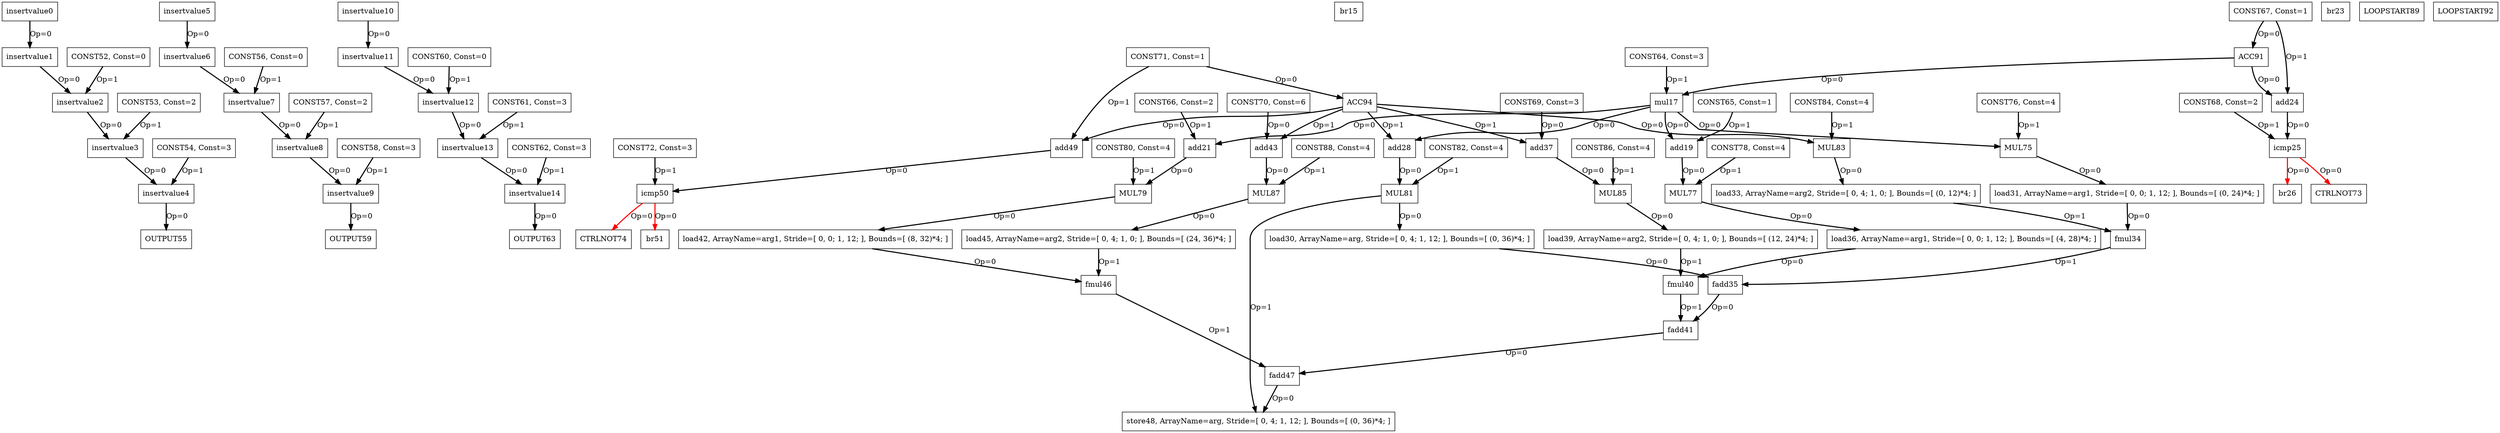 Digraph G {
insertvalue0[label = "insertvalue0", shape = box, color = black];
insertvalue1[label = "insertvalue1", shape = box, color = black];
insertvalue2[label = "insertvalue2", shape = box, color = black];
insertvalue3[label = "insertvalue3", shape = box, color = black];
insertvalue4[label = "insertvalue4", shape = box, color = black];
insertvalue5[label = "insertvalue5", shape = box, color = black];
insertvalue6[label = "insertvalue6", shape = box, color = black];
insertvalue7[label = "insertvalue7", shape = box, color = black];
insertvalue8[label = "insertvalue8", shape = box, color = black];
insertvalue9[label = "insertvalue9", shape = box, color = black];
insertvalue10[label = "insertvalue10", shape = box, color = black];
insertvalue11[label = "insertvalue11", shape = box, color = black];
insertvalue12[label = "insertvalue12", shape = box, color = black];
insertvalue13[label = "insertvalue13", shape = box, color = black];
insertvalue14[label = "insertvalue14", shape = box, color = black];
br15[label = "br15", shape = box, color = black];
mul17[label = "mul17", shape = box, color = black];
add19[label = "add19", shape = box, color = black];
add21[label = "add21", shape = box, color = black];
br23[label = "br23", shape = box, color = black];
add24[label = "add24", shape = box, color = black];
icmp25[label = "icmp25", shape = box, color = black];
br26[label = "br26", shape = box, color = black];
add28[label = "add28", shape = box, color = black];
load30[label = "load30, ArrayName=arg, Stride=[ 0, 4; 1, 12; ], Bounds=[ (0, 36)*4; ]", shape = box, color = black];
load31[label = "load31, ArrayName=arg1, Stride=[ 0, 0; 1, 12; ], Bounds=[ (0, 24)*4; ]", shape = box, color = black];
load33[label = "load33, ArrayName=arg2, Stride=[ 0, 4; 1, 0; ], Bounds=[ (0, 12)*4; ]", shape = box, color = black];
fmul34[label = "fmul34", shape = box, color = black];
fadd35[label = "fadd35", shape = box, color = black];
load36[label = "load36, ArrayName=arg1, Stride=[ 0, 0; 1, 12; ], Bounds=[ (4, 28)*4; ]", shape = box, color = black];
add37[label = "add37", shape = box, color = black];
load39[label = "load39, ArrayName=arg2, Stride=[ 0, 4; 1, 0; ], Bounds=[ (12, 24)*4; ]", shape = box, color = black];
fmul40[label = "fmul40", shape = box, color = black];
fadd41[label = "fadd41", shape = box, color = black];
load42[label = "load42, ArrayName=arg1, Stride=[ 0, 0; 1, 12; ], Bounds=[ (8, 32)*4; ]", shape = box, color = black];
add43[label = "add43", shape = box, color = black];
load45[label = "load45, ArrayName=arg2, Stride=[ 0, 4; 1, 0; ], Bounds=[ (24, 36)*4; ]", shape = box, color = black];
fmul46[label = "fmul46", shape = box, color = black];
fadd47[label = "fadd47", shape = box, color = black];
store48[label = "store48, ArrayName=arg, Stride=[ 0, 4; 1, 12; ], Bounds=[ (0, 36)*4; ]", shape = box, color = black];
add49[label = "add49", shape = box, color = black];
icmp50[label = "icmp50", shape = box, color = black];
br51[label = "br51", shape = box, color = black];
CONST52[label = "CONST52, Const=0", shape = box, color = black];
CONST53[label = "CONST53, Const=2", shape = box, color = black];
CONST54[label = "CONST54, Const=3", shape = box, color = black];
OUTPUT55[label = "OUTPUT55", shape = box, color = black];
CONST56[label = "CONST56, Const=0", shape = box, color = black];
CONST57[label = "CONST57, Const=2", shape = box, color = black];
CONST58[label = "CONST58, Const=3", shape = box, color = black];
OUTPUT59[label = "OUTPUT59", shape = box, color = black];
CONST60[label = "CONST60, Const=0", shape = box, color = black];
CONST61[label = "CONST61, Const=3", shape = box, color = black];
CONST62[label = "CONST62, Const=3", shape = box, color = black];
OUTPUT63[label = "OUTPUT63", shape = box, color = black];
CONST64[label = "CONST64, Const=3", shape = box, color = black];
CONST65[label = "CONST65, Const=1", shape = box, color = black];
CONST66[label = "CONST66, Const=2", shape = box, color = black];
CONST67[label = "CONST67, Const=1", shape = box, color = black];
CONST68[label = "CONST68, Const=2", shape = box, color = black];
CONST69[label = "CONST69, Const=3", shape = box, color = black];
CONST70[label = "CONST70, Const=6", shape = box, color = black];
CONST71[label = "CONST71, Const=1", shape = box, color = black];
CONST72[label = "CONST72, Const=3", shape = box, color = black];
CTRLNOT73[label = "CTRLNOT73", shape = box, color = black];
CTRLNOT74[label = "CTRLNOT74", shape = box, color = black];
MUL75[label = "MUL75", shape = box, color = black];
CONST76[label = "CONST76, Const=4", shape = box, color = black];
MUL77[label = "MUL77", shape = box, color = black];
CONST78[label = "CONST78, Const=4", shape = box, color = black];
MUL79[label = "MUL79", shape = box, color = black];
CONST80[label = "CONST80, Const=4", shape = box, color = black];
MUL81[label = "MUL81", shape = box, color = black];
CONST82[label = "CONST82, Const=4", shape = box, color = black];
MUL83[label = "MUL83", shape = box, color = black];
CONST84[label = "CONST84, Const=4", shape = box, color = black];
MUL85[label = "MUL85", shape = box, color = black];
CONST86[label = "CONST86, Const=4", shape = box, color = black];
MUL87[label = "MUL87", shape = box, color = black];
CONST88[label = "CONST88, Const=4", shape = box, color = black];
LOOPSTART89[label = "LOOPSTART89", shape = box, color = black];
ACC91[label = "ACC91", shape = box, color = black];
LOOPSTART92[label = "LOOPSTART92", shape = box, color = black];
ACC94[label = "ACC94", shape = box, color = black];
insertvalue0 -> insertvalue1[color = black, style = bold, label = "Op=0"];
insertvalue1 -> insertvalue2[color = black, style = bold, label = "Op=0"];
CONST52 -> insertvalue2[color = black, style = bold, label = "Op=1"];
insertvalue2 -> insertvalue3[color = black, style = bold, label = "Op=0"];
CONST53 -> insertvalue3[color = black, style = bold, label = "Op=1"];
insertvalue3 -> insertvalue4[color = black, style = bold, label = "Op=0"];
CONST54 -> insertvalue4[color = black, style = bold, label = "Op=1"];
insertvalue4 -> OUTPUT55[color = black, style = bold, label = "Op=0"];
insertvalue5 -> insertvalue6[color = black, style = bold, label = "Op=0"];
insertvalue6 -> insertvalue7[color = black, style = bold, label = "Op=0"];
CONST56 -> insertvalue7[color = black, style = bold, label = "Op=1"];
insertvalue7 -> insertvalue8[color = black, style = bold, label = "Op=0"];
CONST57 -> insertvalue8[color = black, style = bold, label = "Op=1"];
insertvalue8 -> insertvalue9[color = black, style = bold, label = "Op=0"];
CONST58 -> insertvalue9[color = black, style = bold, label = "Op=1"];
insertvalue9 -> OUTPUT59[color = black, style = bold, label = "Op=0"];
insertvalue10 -> insertvalue11[color = black, style = bold, label = "Op=0"];
insertvalue11 -> insertvalue12[color = black, style = bold, label = "Op=0"];
CONST60 -> insertvalue12[color = black, style = bold, label = "Op=1"];
insertvalue12 -> insertvalue13[color = black, style = bold, label = "Op=0"];
CONST61 -> insertvalue13[color = black, style = bold, label = "Op=1"];
insertvalue13 -> insertvalue14[color = black, style = bold, label = "Op=0"];
CONST62 -> insertvalue14[color = black, style = bold, label = "Op=1"];
insertvalue14 -> OUTPUT63[color = black, style = bold, label = "Op=0"];
CONST64 -> mul17[color = black, style = bold, label = "Op=1"];
mul17 -> add28[color = black, style = bold, label = "Op=0"];
mul17 -> add21[color = black, style = bold, label = "Op=0"];
mul17 -> add19[color = black, style = bold, label = "Op=0"];
CONST65 -> add19[color = black, style = bold, label = "Op=1"];
CONST66 -> add21[color = black, style = bold, label = "Op=1"];
CONST67 -> add24[color = black, style = bold, label = "Op=1"];
add24 -> icmp25[color = black, style = bold, label = "Op=0"];
CONST68 -> icmp25[color = black, style = bold, label = "Op=1"];
icmp25 -> br26[color = red, style = bold, label = "Op=0"];
load30 -> fadd35[color = black, style = bold, label = "Op=0"];
load31 -> fmul34[color = black, style = bold, label = "Op=0"];
load33 -> fmul34[color = black, style = bold, label = "Op=1"];
fmul34 -> fadd35[color = black, style = bold, label = "Op=1"];
fadd35 -> fadd41[color = black, style = bold, label = "Op=0"];
load36 -> fmul40[color = black, style = bold, label = "Op=0"];
CONST69 -> add37[color = black, style = bold, label = "Op=0"];
load39 -> fmul40[color = black, style = bold, label = "Op=1"];
fmul40 -> fadd41[color = black, style = bold, label = "Op=1"];
fadd41 -> fadd47[color = black, style = bold, label = "Op=0"];
load42 -> fmul46[color = black, style = bold, label = "Op=0"];
CONST70 -> add43[color = black, style = bold, label = "Op=0"];
load45 -> fmul46[color = black, style = bold, label = "Op=1"];
fmul46 -> fadd47[color = black, style = bold, label = "Op=1"];
fadd47 -> store48[color = black, style = bold, label = "Op=0"];
CONST71 -> add49[color = black, style = bold, label = "Op=1"];
add49 -> icmp50[color = black, style = bold, label = "Op=0"];
CONST72 -> icmp50[color = black, style = bold, label = "Op=1"];
icmp50 -> br51[color = red, style = bold, label = "Op=0"];
icmp25 -> CTRLNOT73[color = red, style = bold, label = "Op=0"];
icmp50 -> CTRLNOT74[color = red, style = bold, label = "Op=0"];
mul17 -> MUL75[color = black, style = bold, label = "Op=0"];
CONST76 -> MUL75[color = black, style = bold, label = "Op=1"];
MUL75 -> load31[color = black, style = bold, label = "Op=0"];
add19 -> MUL77[color = black, style = bold, label = "Op=0"];
CONST78 -> MUL77[color = black, style = bold, label = "Op=1"];
MUL77 -> load36[color = black, style = bold, label = "Op=0"];
add21 -> MUL79[color = black, style = bold, label = "Op=0"];
CONST80 -> MUL79[color = black, style = bold, label = "Op=1"];
MUL79 -> load42[color = black, style = bold, label = "Op=0"];
add28 -> MUL81[color = black, style = bold, label = "Op=0"];
CONST82 -> MUL81[color = black, style = bold, label = "Op=1"];
MUL81 -> store48[color = black, style = bold, label = "Op=1"];
MUL81 -> load30[color = black, style = bold, label = "Op=0"];
CONST84 -> MUL83[color = black, style = bold, label = "Op=1"];
MUL83 -> load33[color = black, style = bold, label = "Op=0"];
add37 -> MUL85[color = black, style = bold, label = "Op=0"];
CONST86 -> MUL85[color = black, style = bold, label = "Op=1"];
MUL85 -> load39[color = black, style = bold, label = "Op=0"];
add43 -> MUL87[color = black, style = bold, label = "Op=0"];
CONST88 -> MUL87[color = black, style = bold, label = "Op=1"];
MUL87 -> load45[color = black, style = bold, label = "Op=0"];
ACC91 -> add24[color = black, style = bold, label = "Op=0"];
ACC91 -> mul17[color = black, style = bold, label = "Op=0"];
ACC94 -> add49[color = black, style = bold, label = "Op=0"];
ACC94 -> add43[color = black, style = bold, label = "Op=1"];
ACC94 -> add37[color = black, style = bold, label = "Op=1"];
ACC94 -> add28[color = black, style = bold, label = "Op=1"];
ACC94 -> MUL83[color = black, style = bold, label = "Op=0"];
CONST67 -> ACC91[color = black, style = bold, label = "Op=0"];
CONST71 -> ACC94[color = black, style = bold, label = "Op=0"];
}
